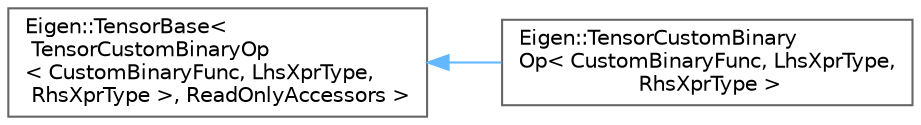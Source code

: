 digraph "类继承关系图"
{
 // LATEX_PDF_SIZE
  bgcolor="transparent";
  edge [fontname=Helvetica,fontsize=10,labelfontname=Helvetica,labelfontsize=10];
  node [fontname=Helvetica,fontsize=10,shape=box,height=0.2,width=0.4];
  rankdir="LR";
  Node0 [id="Node000000",label="Eigen::TensorBase\<\l TensorCustomBinaryOp\l\< CustomBinaryFunc, LhsXprType,\l RhsXprType \>, ReadOnlyAccessors \>",height=0.2,width=0.4,color="grey40", fillcolor="white", style="filled",URL="$class_eigen_1_1_tensor_base.html",tooltip=" "];
  Node0 -> Node1 [id="edge4746_Node000000_Node000001",dir="back",color="steelblue1",style="solid",tooltip=" "];
  Node1 [id="Node000001",label="Eigen::TensorCustomBinary\lOp\< CustomBinaryFunc, LhsXprType,\l RhsXprType \>",height=0.2,width=0.4,color="grey40", fillcolor="white", style="filled",URL="$class_eigen_1_1_tensor_custom_binary_op.html",tooltip="Tensor custom class."];
}
